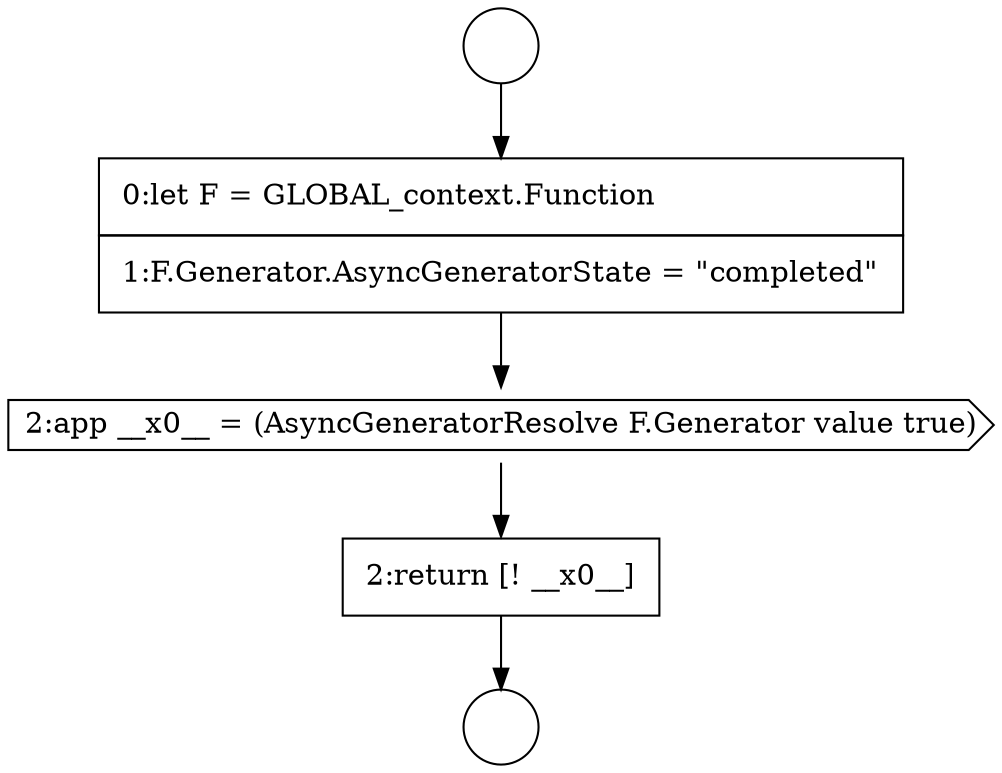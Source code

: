 digraph {
  node17326 [shape=cds, label=<<font color="black">2:app __x0__ = (AsyncGeneratorResolve F.Generator value true)</font>> color="black" fillcolor="white" style=filled]
  node17325 [shape=none, margin=0, label=<<font color="black">
    <table border="0" cellborder="1" cellspacing="0" cellpadding="10">
      <tr><td align="left">0:let F = GLOBAL_context.Function</td></tr>
      <tr><td align="left">1:F.Generator.AsyncGeneratorState = &quot;completed&quot;</td></tr>
    </table>
  </font>> color="black" fillcolor="white" style=filled]
  node17324 [shape=circle label=" " color="black" fillcolor="white" style=filled]
  node17327 [shape=none, margin=0, label=<<font color="black">
    <table border="0" cellborder="1" cellspacing="0" cellpadding="10">
      <tr><td align="left">2:return [! __x0__]</td></tr>
    </table>
  </font>> color="black" fillcolor="white" style=filled]
  node17323 [shape=circle label=" " color="black" fillcolor="white" style=filled]
  node17323 -> node17325 [ color="black"]
  node17325 -> node17326 [ color="black"]
  node17326 -> node17327 [ color="black"]
  node17327 -> node17324 [ color="black"]
}
